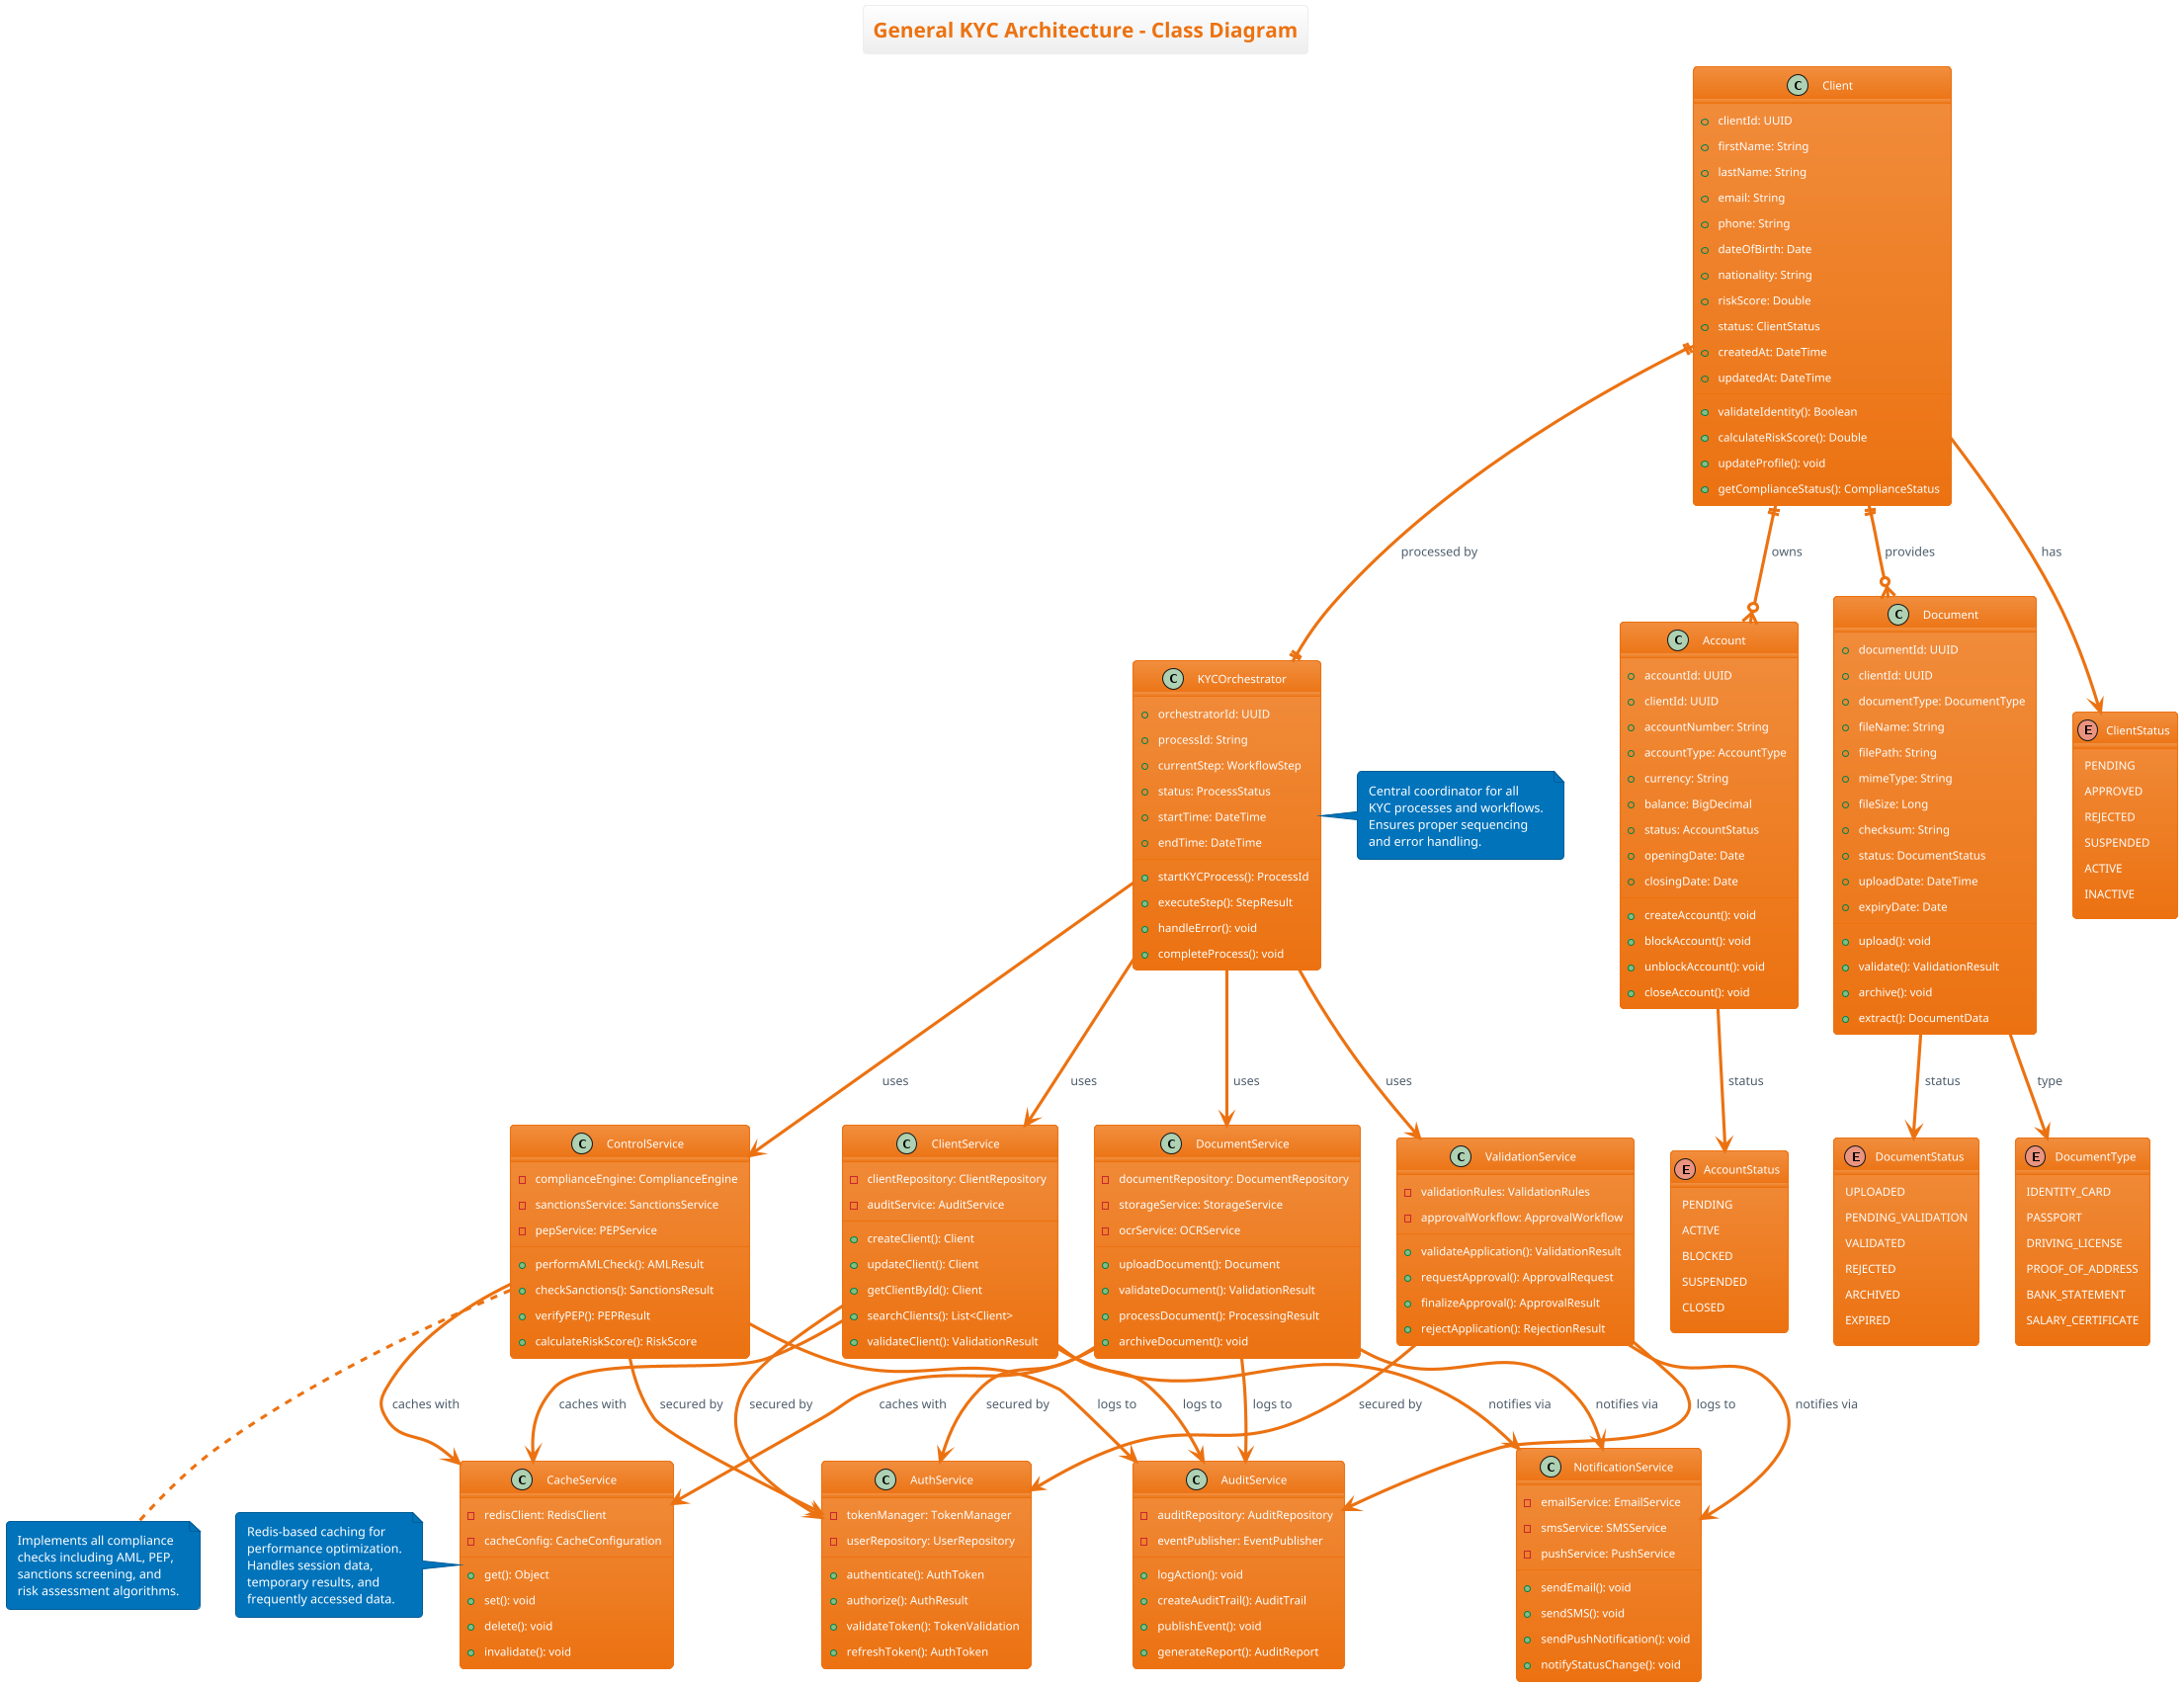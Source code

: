 @startuml GeneralKYCClassDiagram
!theme aws-orange
title General KYC Architecture - Class Diagram

' === MAIN ENTITIES ===
class Client {
    +clientId: UUID
    +firstName: String
    +lastName: String
    +email: String
    +phone: String
    +dateOfBirth: Date
    +nationality: String
    +riskScore: Double
    +status: ClientStatus
    +createdAt: DateTime
    +updatedAt: DateTime
    --
    +validateIdentity(): Boolean
    +calculateRiskScore(): Double
    +updateProfile(): void
    +getComplianceStatus(): ComplianceStatus
}

class Account {
    +accountId: UUID
    +clientId: UUID
    +accountNumber: String
    +accountType: AccountType
    +currency: String
    +balance: BigDecimal
    +status: AccountStatus
    +openingDate: Date
    +closingDate: Date
    --
    +createAccount(): void
    +blockAccount(): void
    +unblockAccount(): void
    +closeAccount(): void
}

class Document {
    +documentId: UUID
    +clientId: UUID
    +documentType: DocumentType
    +fileName: String
    +filePath: String
    +mimeType: String
    +fileSize: Long
    +checksum: String
    +status: DocumentStatus
    +uploadDate: DateTime
    +expiryDate: Date
    --
    +upload(): void
    +validate(): ValidationResult
    +archive(): void
    +extract(): DocumentData
}

' === SERVICES ===
class KYCOrchestrator {
    +orchestratorId: UUID
    +processId: String
    +currentStep: WorkflowStep
    +status: ProcessStatus
    +startTime: DateTime
    +endTime: DateTime
    --
    +startKYCProcess(): ProcessId
    +executeStep(): StepResult
    +handleError(): void
    +completeProcess(): void
}

class ClientService {
    -clientRepository: ClientRepository
    -auditService: AuditService
    --
    +createClient(): Client
    +updateClient(): Client
    +getClientById(): Client
    +searchClients(): List<Client>
    +validateClient(): ValidationResult
}

class DocumentService {
    -documentRepository: DocumentRepository
    -storageService: StorageService
    -ocrService: OCRService
    --
    +uploadDocument(): Document
    +validateDocument(): ValidationResult
    +processDocument(): ProcessingResult
    +archiveDocument(): void
}

class ControlService {
    -complianceEngine: ComplianceEngine
    -sanctionsService: SanctionsService
    -pepService: PEPService
    --
    +performAMLCheck(): AMLResult
    +checkSanctions(): SanctionsResult
    +verifyPEP(): PEPResult
    +calculateRiskScore(): RiskScore
}

class ValidationService {
    -validationRules: ValidationRules
    -approvalWorkflow: ApprovalWorkflow
    --
    +validateApplication(): ValidationResult
    +requestApproval(): ApprovalRequest
    +finalizeApproval(): ApprovalResult
    +rejectApplication(): RejectionResult
}

' === TECHNICAL SERVICES ===
class AuthService {
    -tokenManager: TokenManager
    -userRepository: UserRepository
    --
    +authenticate(): AuthToken
    +authorize(): AuthResult
    +validateToken(): TokenValidation
    +refreshToken(): AuthToken
}

class AuditService {
    -auditRepository: AuditRepository
    -eventPublisher: EventPublisher
    --
    +logAction(): void
    +createAuditTrail(): AuditTrail
    +publishEvent(): void
    +generateReport(): AuditReport
}

class NotificationService {
    -emailService: EmailService
    -smsService: SMSService
    -pushService: PushService
    --
    +sendEmail(): void
    +sendSMS(): void
    +sendPushNotification(): void
    +notifyStatusChange(): void
}

class CacheService {
    -redisClient: RedisClient
    -cacheConfig: CacheConfiguration
    --
    +get(): Object
    +set(): void
    +delete(): void
    +invalidate(): void
}

' === ENUMS ===
enum ClientStatus {
    PENDING
    APPROVED
    REJECTED
    SUSPENDED
    ACTIVE
    INACTIVE
}

enum DocumentType {
    IDENTITY_CARD
    PASSPORT
    DRIVING_LICENSE
    PROOF_OF_ADDRESS
    BANK_STATEMENT
    SALARY_CERTIFICATE
}

enum DocumentStatus {
    UPLOADED
    PENDING_VALIDATION
    VALIDATED
    REJECTED
    ARCHIVED
    EXPIRED
}

enum AccountStatus {
    PENDING
    ACTIVE
    BLOCKED
    SUSPENDED
    CLOSED
}

' === RELATIONSHIPS ===
Client ||--o{ Account : "owns"
Client ||--o{ Document : "provides"
Client ||--|| KYCOrchestrator : "processed by"

KYCOrchestrator --> ClientService : "uses"
KYCOrchestrator --> DocumentService : "uses"
KYCOrchestrator --> ControlService : "uses"
KYCOrchestrator --> ValidationService : "uses"

ClientService --> AuthService : "secured by"
DocumentService --> AuthService : "secured by"
ControlService --> AuthService : "secured by"
ValidationService --> AuthService : "secured by"

ClientService --> AuditService : "logs to"
DocumentService --> AuditService : "logs to"
ControlService --> AuditService : "logs to"
ValidationService --> AuditService : "logs to"

ClientService --> NotificationService : "notifies via"
DocumentService --> NotificationService : "notifies via"
ValidationService --> NotificationService : "notifies via"

ClientService --> CacheService : "caches with"
DocumentService --> CacheService : "caches with"
ControlService --> CacheService : "caches with"

Client --> ClientStatus : "has"
Document --> DocumentType : "type"
Document --> DocumentStatus : "status"
Account --> AccountStatus : "status"

' === NOTES ===
note right of KYCOrchestrator
  Central coordinator for all
  KYC processes and workflows.
  Ensures proper sequencing
  and error handling.
end note

note bottom of ControlService
  Implements all compliance
  checks including AML, PEP,
  sanctions screening, and
  risk assessment algorithms.
end note

note left of CacheService
  Redis-based caching for
  performance optimization.
  Handles session data,
  temporary results, and
  frequently accessed data.
end note

@enduml
